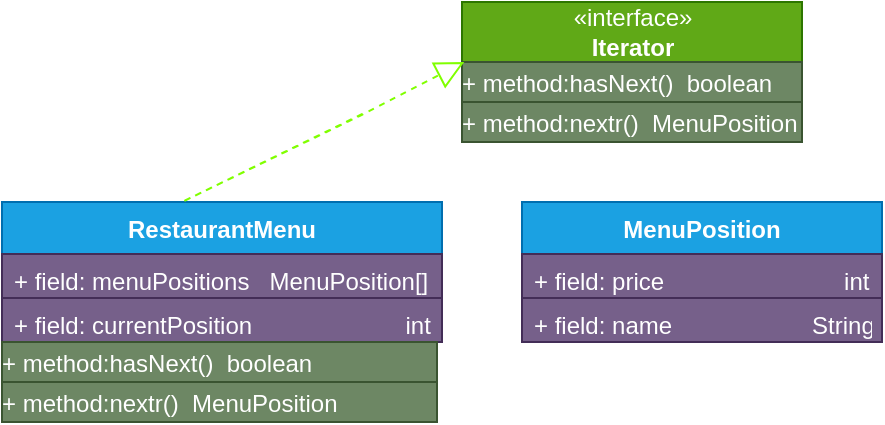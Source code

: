 <mxfile version="20.5.3" type="embed"><diagram id="xlgT1kHV57B-XcPqCDOm" name="Page-1"><mxGraphModel dx="508" dy="433" grid="1" gridSize="10" guides="1" tooltips="1" connect="1" arrows="1" fold="1" page="1" pageScale="1" pageWidth="850" pageHeight="1100" math="0" shadow="0"><root><mxCell id="0"/><mxCell id="1" parent="0"/><mxCell id="9" value="«interface»&lt;br&gt;&lt;b&gt;Iterator&lt;/b&gt;" style="html=1;fillColor=#60a917;fontColor=#ffffff;strokeColor=#2D7600;" vertex="1" parent="1"><mxGeometry x="240" y="20" width="170" height="30" as="geometry"/></mxCell><mxCell id="10" value="&lt;p style=&quot;margin: 4px 0px 0px;&quot;&gt;+ method:hasNext()&amp;nbsp; boolean&lt;br&gt;&lt;br&gt;&lt;/p&gt;" style="verticalAlign=top;align=left;overflow=fill;fontSize=12;fontFamily=Helvetica;html=1;fillColor=#6d8764;fontColor=#ffffff;strokeColor=#3A5431;" vertex="1" parent="1"><mxGeometry x="240" y="50" width="170" height="20" as="geometry"/></mxCell><mxCell id="11" value="&lt;p style=&quot;margin: 4px 0px 0px;&quot;&gt;+ method:nextr()&amp;nbsp; MenuPosition&lt;br&gt;&lt;br&gt;&lt;/p&gt;" style="verticalAlign=top;align=left;overflow=fill;fontSize=12;fontFamily=Helvetica;html=1;fillColor=#6d8764;fontColor=#ffffff;strokeColor=#3A5431;" vertex="1" parent="1"><mxGeometry x="240" y="70" width="170" height="20" as="geometry"/></mxCell><mxCell id="12" value="RestaurantMenu" style="swimlane;fontStyle=1;align=center;verticalAlign=top;childLayout=stackLayout;horizontal=1;startSize=26;horizontalStack=0;resizeParent=1;resizeParentMax=0;resizeLast=0;collapsible=1;marginBottom=0;fillColor=#1ba1e2;fontColor=#ffffff;strokeColor=#006EAF;" vertex="1" parent="1"><mxGeometry x="10" y="120" width="220" height="48" as="geometry"/></mxCell><mxCell id="13" value="+ field: menuPositions   MenuPosition[]" style="text;strokeColor=#432D57;fillColor=#76608a;align=left;verticalAlign=top;spacingLeft=4;spacingRight=4;overflow=hidden;rotatable=0;points=[[0,0.5],[1,0.5]];portConstraint=eastwest;fontColor=#ffffff;" vertex="1" parent="12"><mxGeometry y="26" width="220" height="22" as="geometry"/></mxCell><mxCell id="18" value="+ field: currentPosition                       int" style="text;strokeColor=#432D57;fillColor=#76608a;align=left;verticalAlign=top;spacingLeft=4;spacingRight=4;overflow=hidden;rotatable=0;points=[[0,0.5],[1,0.5]];portConstraint=eastwest;fontColor=#ffffff;" vertex="1" parent="1"><mxGeometry x="10" y="168" width="220" height="22" as="geometry"/></mxCell><mxCell id="19" value="&lt;p style=&quot;margin: 4px 0px 0px;&quot;&gt;+ method:hasNext()&amp;nbsp; boolean&lt;br&gt;&lt;br&gt;&lt;/p&gt;" style="verticalAlign=top;align=left;overflow=fill;fontSize=12;fontFamily=Helvetica;html=1;fillColor=#6d8764;fontColor=#ffffff;strokeColor=#3A5431;" vertex="1" parent="1"><mxGeometry x="10" y="190" width="217.5" height="20" as="geometry"/></mxCell><mxCell id="20" value="&lt;p style=&quot;margin: 4px 0px 0px;&quot;&gt;+ method:nextr()&amp;nbsp; MenuPosition&lt;br&gt;&lt;br&gt;&lt;/p&gt;" style="verticalAlign=top;align=left;overflow=fill;fontSize=12;fontFamily=Helvetica;html=1;fillColor=#6d8764;fontColor=#ffffff;strokeColor=#3A5431;" vertex="1" parent="1"><mxGeometry x="10" y="210" width="217.5" height="20" as="geometry"/></mxCell><mxCell id="21" value="MenuPosition" style="swimlane;fontStyle=1;align=center;verticalAlign=top;childLayout=stackLayout;horizontal=1;startSize=26;horizontalStack=0;resizeParent=1;resizeParentMax=0;resizeLast=0;collapsible=1;marginBottom=0;fillColor=#1ba1e2;fontColor=#ffffff;strokeColor=#006EAF;" vertex="1" parent="1"><mxGeometry x="270" y="120" width="180" height="48" as="geometry"/></mxCell><mxCell id="22" value="+ field: price                           int" style="text;strokeColor=#432D57;fillColor=#76608a;align=left;verticalAlign=top;spacingLeft=4;spacingRight=4;overflow=hidden;rotatable=0;points=[[0,0.5],[1,0.5]];portConstraint=eastwest;fontColor=#ffffff;" vertex="1" parent="21"><mxGeometry y="26" width="180" height="22" as="geometry"/></mxCell><mxCell id="25" value="" style="endArrow=block;dashed=1;endFill=0;endSize=12;html=1;rounded=0;fillColor=#60a917;strokeColor=#80FF00;" edge="1" parent="1"><mxGeometry width="160" relative="1" as="geometry"><mxPoint x="190.14" y="76" as="sourcePoint"/><mxPoint x="241.18" y="50" as="targetPoint"/><Array as="points"><mxPoint x="100" y="120"/><mxPoint x="190" y="76.4"/></Array></mxGeometry></mxCell><mxCell id="26" value="+ field: name                     String" style="text;strokeColor=#432D57;fillColor=#76608a;align=left;verticalAlign=top;spacingLeft=4;spacingRight=4;overflow=hidden;rotatable=0;points=[[0,0.5],[1,0.5]];portConstraint=eastwest;fontColor=#ffffff;" vertex="1" parent="1"><mxGeometry x="270" y="168" width="180" height="22" as="geometry"/></mxCell></root></mxGraphModel></diagram></mxfile>